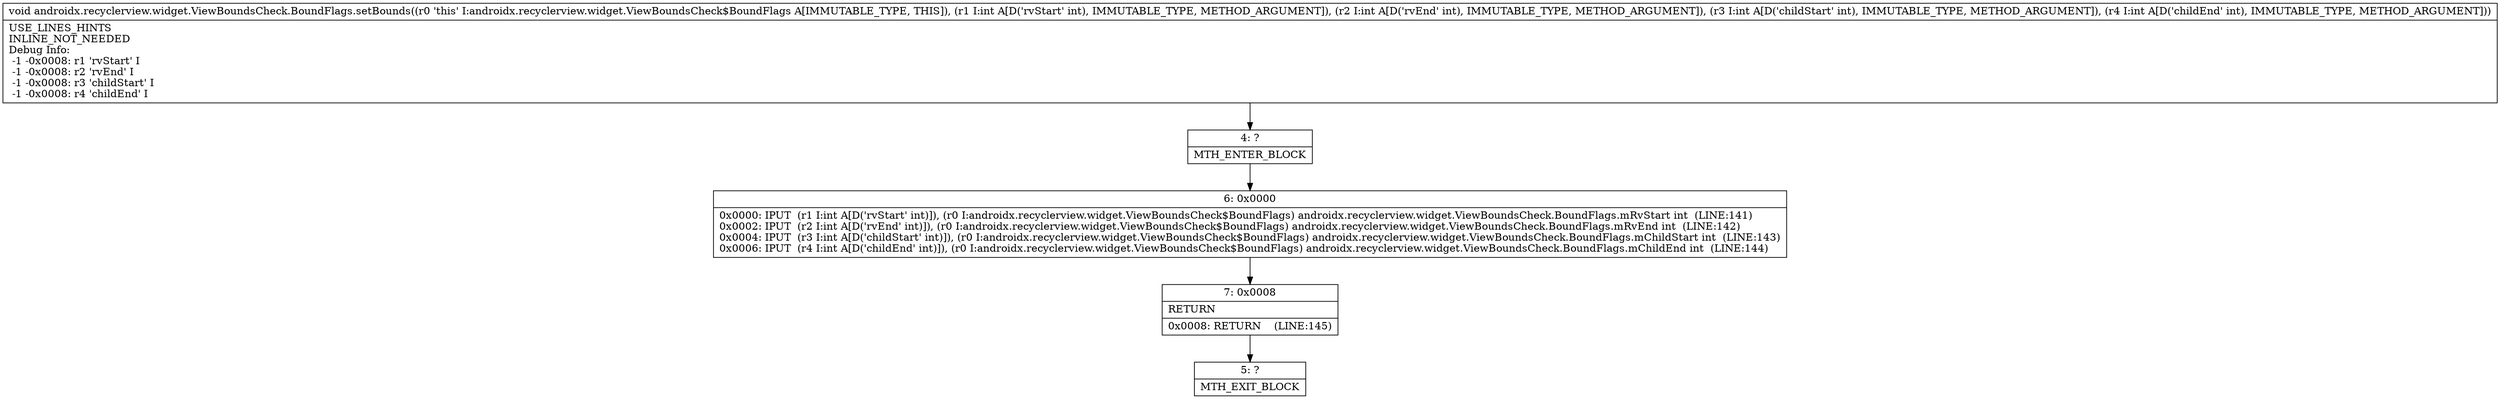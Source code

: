 digraph "CFG forandroidx.recyclerview.widget.ViewBoundsCheck.BoundFlags.setBounds(IIII)V" {
Node_4 [shape=record,label="{4\:\ ?|MTH_ENTER_BLOCK\l}"];
Node_6 [shape=record,label="{6\:\ 0x0000|0x0000: IPUT  (r1 I:int A[D('rvStart' int)]), (r0 I:androidx.recyclerview.widget.ViewBoundsCheck$BoundFlags) androidx.recyclerview.widget.ViewBoundsCheck.BoundFlags.mRvStart int  (LINE:141)\l0x0002: IPUT  (r2 I:int A[D('rvEnd' int)]), (r0 I:androidx.recyclerview.widget.ViewBoundsCheck$BoundFlags) androidx.recyclerview.widget.ViewBoundsCheck.BoundFlags.mRvEnd int  (LINE:142)\l0x0004: IPUT  (r3 I:int A[D('childStart' int)]), (r0 I:androidx.recyclerview.widget.ViewBoundsCheck$BoundFlags) androidx.recyclerview.widget.ViewBoundsCheck.BoundFlags.mChildStart int  (LINE:143)\l0x0006: IPUT  (r4 I:int A[D('childEnd' int)]), (r0 I:androidx.recyclerview.widget.ViewBoundsCheck$BoundFlags) androidx.recyclerview.widget.ViewBoundsCheck.BoundFlags.mChildEnd int  (LINE:144)\l}"];
Node_7 [shape=record,label="{7\:\ 0x0008|RETURN\l|0x0008: RETURN    (LINE:145)\l}"];
Node_5 [shape=record,label="{5\:\ ?|MTH_EXIT_BLOCK\l}"];
MethodNode[shape=record,label="{void androidx.recyclerview.widget.ViewBoundsCheck.BoundFlags.setBounds((r0 'this' I:androidx.recyclerview.widget.ViewBoundsCheck$BoundFlags A[IMMUTABLE_TYPE, THIS]), (r1 I:int A[D('rvStart' int), IMMUTABLE_TYPE, METHOD_ARGUMENT]), (r2 I:int A[D('rvEnd' int), IMMUTABLE_TYPE, METHOD_ARGUMENT]), (r3 I:int A[D('childStart' int), IMMUTABLE_TYPE, METHOD_ARGUMENT]), (r4 I:int A[D('childEnd' int), IMMUTABLE_TYPE, METHOD_ARGUMENT]))  | USE_LINES_HINTS\lINLINE_NOT_NEEDED\lDebug Info:\l  \-1 \-0x0008: r1 'rvStart' I\l  \-1 \-0x0008: r2 'rvEnd' I\l  \-1 \-0x0008: r3 'childStart' I\l  \-1 \-0x0008: r4 'childEnd' I\l}"];
MethodNode -> Node_4;Node_4 -> Node_6;
Node_6 -> Node_7;
Node_7 -> Node_5;
}

